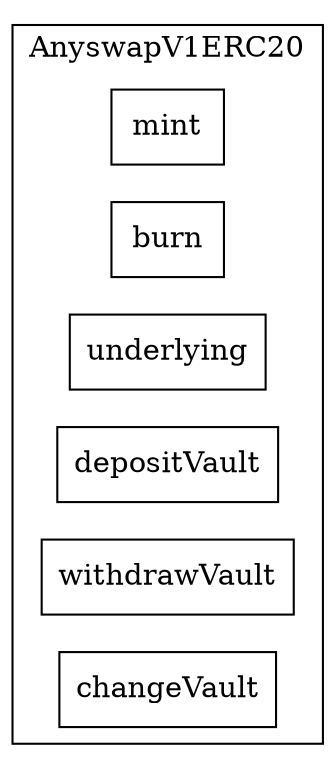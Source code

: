 strict digraph {
rankdir="LR"
node [shape=box]
subgraph cluster_1083_AnyswapV1ERC20 {
label = "AnyswapV1ERC20"
"1083_mint" [label="mint"]
"1083_burn" [label="burn"]
"1083_underlying" [label="underlying"]
"1083_depositVault" [label="depositVault"]
"1083_withdrawVault" [label="withdrawVault"]
"1083_changeVault" [label="changeVault"]
}subgraph cluster_solidity {
label = "[Solidity]"
}
}